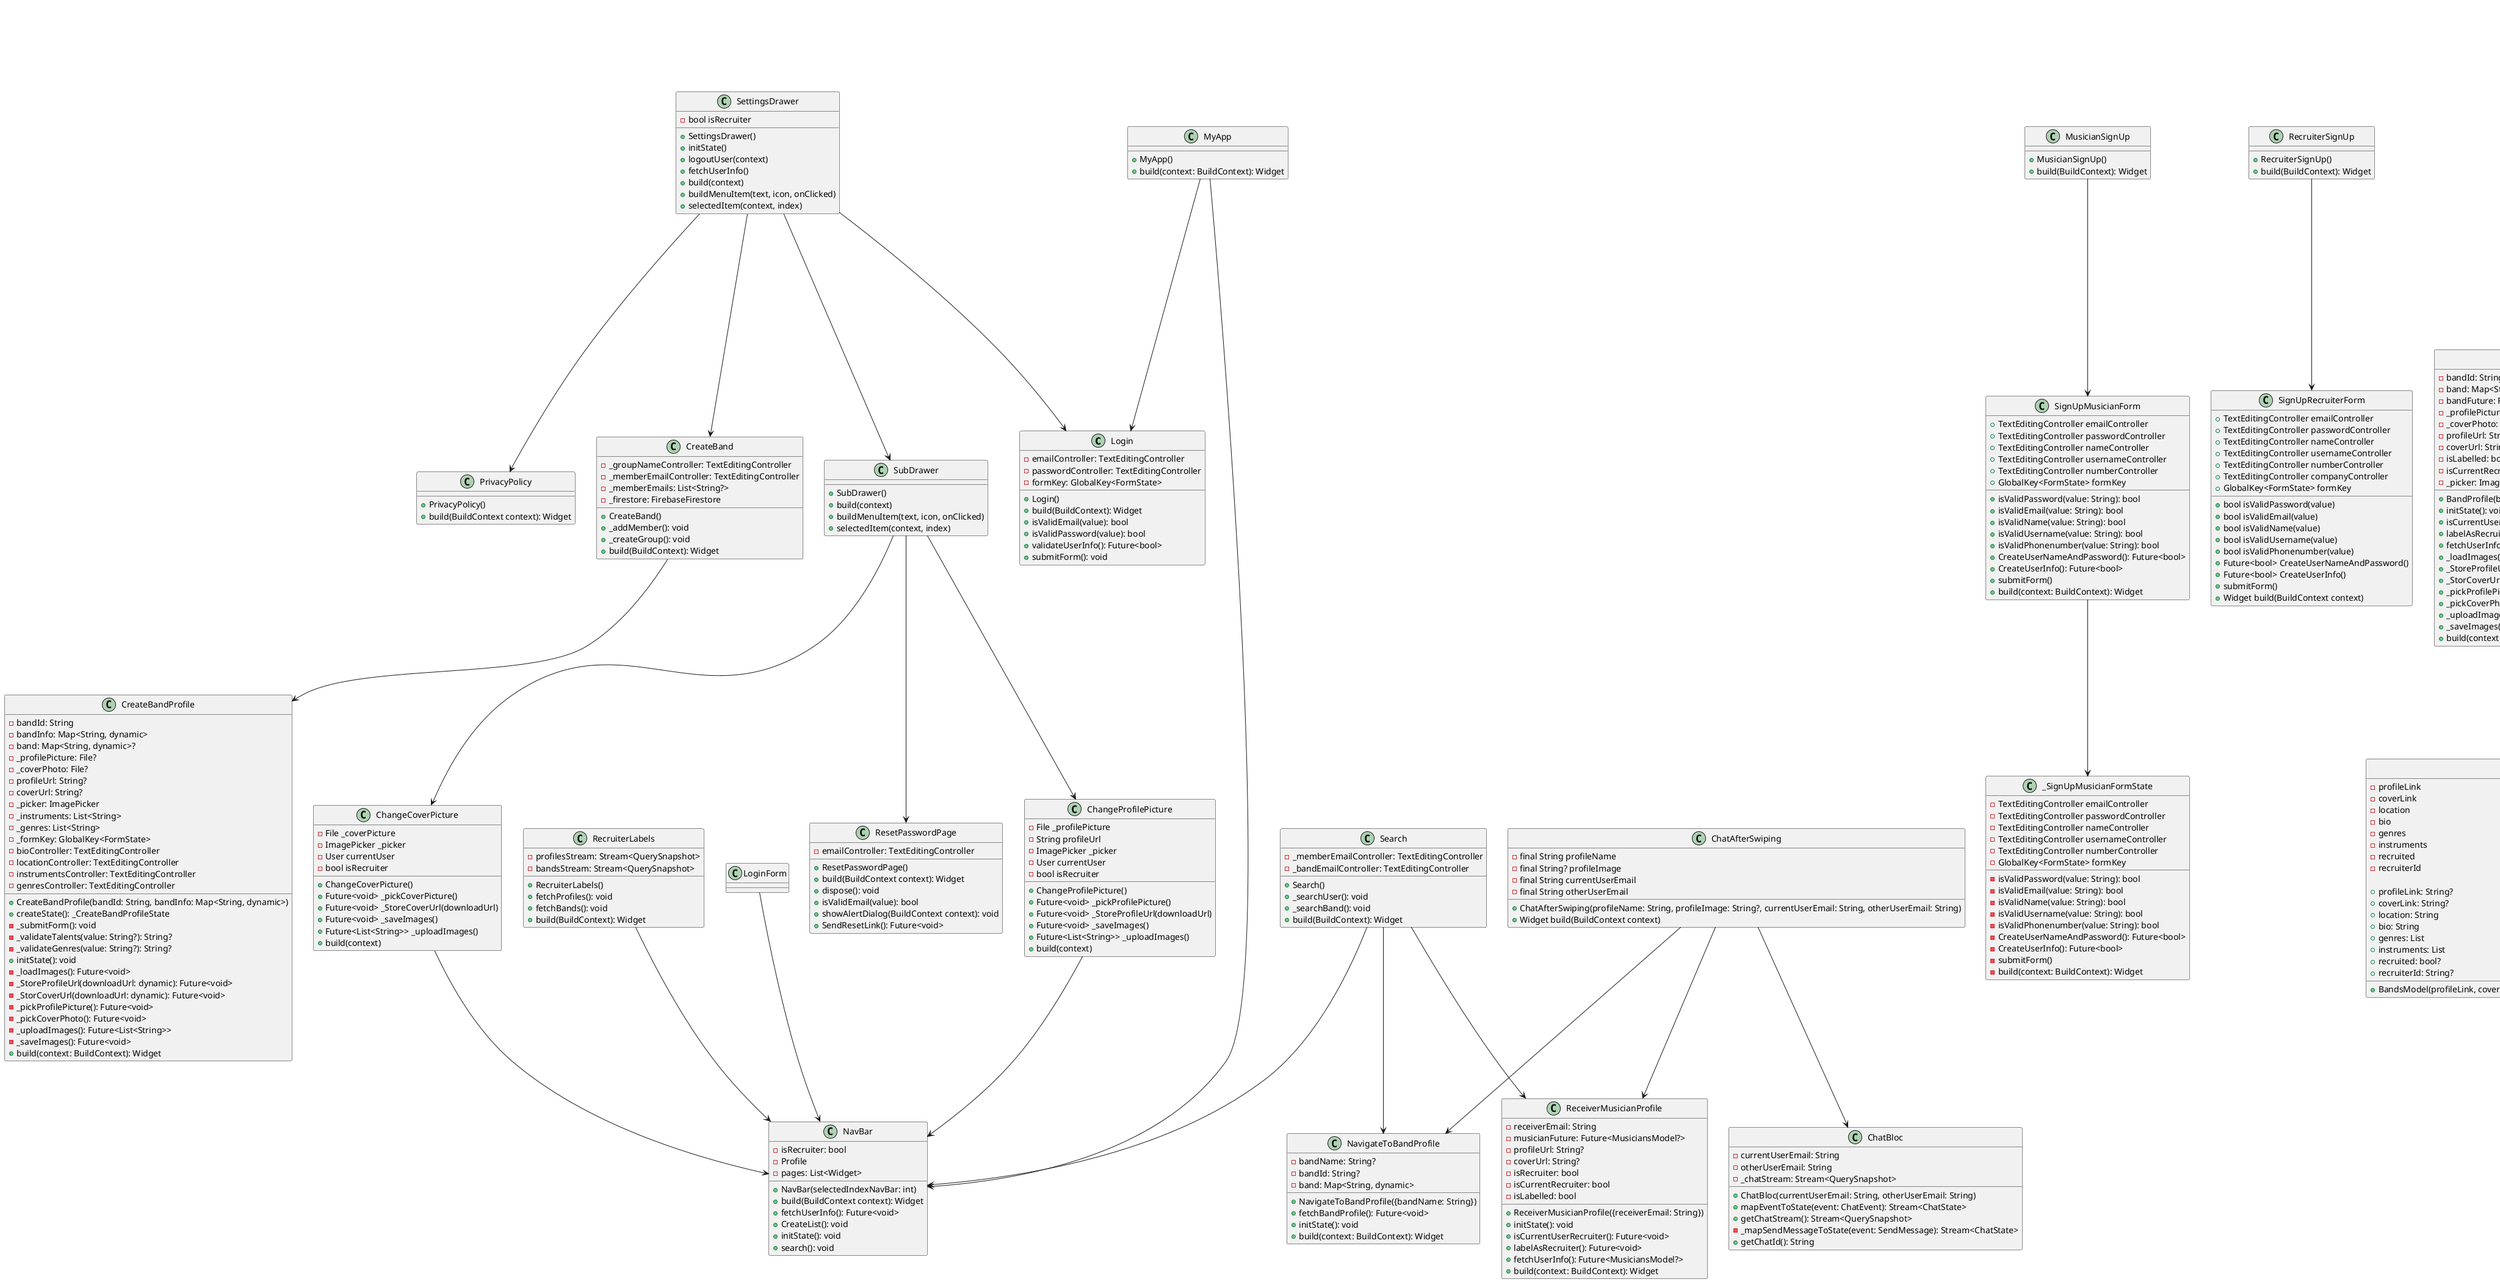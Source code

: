 @startuml
class Login {
  - emailController: TextEditingController
  - passwordController: TextEditingController
  - formKey: GlobalKey<FormState>

  + Login()
  + build(BuildContext): Widget
  + isValidEmail(value): bool
  + isValidPassword(value): bool
  + validateUserInfo(): Future<bool>
  + submitForm(): void
}

class SignUpMusicianForm {
  + TextEditingController emailController
  + TextEditingController passwordController
  + TextEditingController nameController
  + TextEditingController usernameController
  + TextEditingController numberController
  + GlobalKey<FormState> formKey
  + isValidPassword(value: String): bool
  + isValidEmail(value: String): bool
  + isValidName(value: String): bool
  + isValidUsername(value: String): bool
  + isValidPhonenumber(value: String): bool
  + CreateUserNameAndPassword(): Future<bool>
  + CreateUserInfo(): Future<bool>
  + submitForm()
  + build(context: BuildContext): Widget
}

class _SignUpMusicianFormState {
  - TextEditingController emailController
  - TextEditingController passwordController
  - TextEditingController nameController
  - TextEditingController usernameController
  - TextEditingController numberController
  - GlobalKey<FormState> formKey
  - isValidPassword(value: String): bool
  - isValidEmail(value: String): bool
  - isValidName(value: String): bool
  - isValidUsername(value: String): bool
  - isValidPhonenumber(value: String): bool
  - CreateUserNameAndPassword(): Future<bool>
  - CreateUserInfo(): Future<bool>
  - submitForm()
  - build(context: BuildContext): Widget
}

SignUpMusicianForm --> _SignUpMusicianFormState


class SignUpRecruiterForm {
  + TextEditingController emailController
  + TextEditingController passwordController
  + TextEditingController nameController
  + TextEditingController usernameController
  + TextEditingController numberController
  + TextEditingController companyController
  + GlobalKey<FormState> formKey

  + bool isValidPassword(value)
  + bool isValidEmail(value)
  + bool isValidName(value)
  + bool isValidUsername(value)
  + bool isValidPhonenumber(value)
  + Future<bool> CreateUserNameAndPassword()
  + Future<bool> CreateUserInfo()
  + submitForm()
  + Widget build(BuildContext context)
}

class ChangeCoverPicture {
  - File _coverPicture
  - ImagePicker _picker
  - User currentUser
  - bool isRecruiter
  + ChangeCoverPicture()
  + Future<void> _pickCoverPicture()
  + Future<void> _StoreCoverUrl(downloadUrl)
  + Future<void> _saveImages()
  + Future<List<String>> _uploadImages()
  + build(context)
}
ChangeCoverPicture --> NavBar
RecruiterLabels --> NavBar
Search --> NavBar
LoginForm --> NavBar

class ChangeProfilePicture {
  - File _profilePicture
  - String profileUrl
  - ImagePicker _picker
  - User currentUser
  - bool isRecruiter
  + ChangeProfilePicture()
  + Future<void> _pickProfilePicture()
  + Future<void> _StoreProfileUrl(downloadUrl)
  + Future<void> _saveImages()
  + Future<List<String>> _uploadImages()
  + build(context)
}

ChangeProfilePicture --> NavBar


class SettingsDrawer {
  - bool isRecruiter
  + SettingsDrawer()
  + initState()
  + logoutUser(context)
  + fetchUserInfo()
  + build(context)
  + buildMenuItem(text, icon, onClicked)
  + selectedItem(context, index)
}
SettingsDrawer --> Login
SettingsDrawer --> PrivacyPolicy
SettingsDrawer --> CreateBand
SettingsDrawer --> SubDrawer

class SubDrawer {
  + SubDrawer()
  + build(context)
  + buildMenuItem(text, icon, onClicked)
  + selectedItem(context, index)
}

SubDrawer --> ResetPasswordPage
SubDrawer --> ChangeProfilePicture
SubDrawer --> ChangeCoverPicture

class BandsModel {
  - profileLink
  - coverLink
  - location
  - bio
  - genres
  - instruments
  - recruited
  - recruiterId

  + BandsModel(profileLink, coverLink, location, bio, genres, instruments, recruited, recruiterId)
}


class ChatModel {
  - docId
  - sender
  - receiver
  - message
  - timestamp
  - profileUrl
  - otherUserName

  + ChatModel(docId, sender, receiver, message, timestamp, profileUrl, otherUserName)
}

class MusiciansModel {
  - name
  - profileLink
  - coverLink
  - location
  - bio
  - genres
  - instruments
  - recruited
  - recruiterId

  + MusiciansModel(name, profileLink, coverLink, location, bio, genres, instruments, recruited, recruiterId)
}

class Profile {
  + Profile(name, distance, imageAsset)
  ~ name: String
  ~ distance: String
  ~ imageAsset: String
}

class RecruitersModel {
  + RecruitersModel(name, profileLink, coverLink, location, bio, genres, requirements)
  ~ name: String
  ~ profileLink: String
  ~ coverLink: String
  ~ location: String
  ~ bio: String
  ~ genres: List
  ~ requirements: List
}

class user {
  + user(name, email)
  ~ name: String
  ~ email: String
}

class BandProfile {
  - bandId: String?
  - band: Map<String, dynamic>
  - bandFuture: Future<BandsModel?>
  - _profilePicture: File?
  - _coverPhoto: File?
  - profileUrl: String?
  - coverUrl: String?
  - isLabelled: bool
  - isCurrentRecruiter: bool
  - _picker: ImagePicker

  + BandProfile(bandId: String?, band: Map<String, dynamic>)
  + initState(): void
  + isCurrentUserRecruiter(): Future
  + labelAsRecruiter(): void
  + fetchUserInfo(): Future<BandsModel?>
  + _loadImages(): Future<void>
  + _StoreProfileUrl(downloadUrl): Future<void>
  + _StorCoverUrl(downloadUrl): Future<void>
  + _pickProfilePicture(): Future<void>
  + _pickCoverPhoto(): Future<void>
  + _uploadImages(): Future<List<String>>
  + _saveImages(): Future<void>
  + build(context: BuildContext): Widget
}

class BandsModel {
  + profileLink: String?
  + coverLink: String?
  + location: String
  + bio: String
  + genres: List
  + instruments: List
  + recruited: bool?
  + recruiterId: String?
}

BandProfile "1" --> "*" BandsModel

class Bands {
  - late Stream<QuerySnapshot> bandsStream

  + Bands()
  + State<Bands> createState()
  + void initState()
  + Future<void> fetchBands()
  + Widget build(BuildContext context)
}

class _BandsState {
  + _BandsState()
  + void initState()
  + Future<void> fetchBands()
  + Widget build(BuildContext context)
}

Bands --> _BandsState : composition
Bands "1" --> "*" BandProfile


class ChatAfterSwiping {
  - final String profileName
  - final String? profileImage
  - final String currentUserEmail
  - final String otherUserEmail

  + ChatAfterSwiping(profileName: String, profileImage: String?, currentUserEmail: String, otherUserEmail: String)
  + Widget build(BuildContext context)
}



class ChatBloc {
  - currentUserEmail: String
  - otherUserEmail: String
  - _chatStream: Stream<QuerySnapshot>

  + ChatBloc(currentUserEmail: String, otherUserEmail: String)
  + mapEventToState(event: ChatEvent): Stream<ChatState>
  + getChatStream(): Stream<QuerySnapshot>
  - _mapSendMessageToState(event: SendMessage): Stream<ChatState>
  + getChatId(): String
}

ChatAfterSwiping --> ChatBloc
ChatAfterSwiping --> ReceiverMusicianProfile


class ChatLists {
  - currentUserEmail: String?
  - chatModels: List<ChatModel>
  - otherUserEmail: List<String>
  - profileUrl: String?
  - otherUserName: String?

  + ChatLists()
  + fetchUserInfo(): Future<bool>
  + fetchChat(): Future<void>
  + fetchProfileUrl(receiverEmail: String): Future<String?>
  + refreshChat(): Future<void>
  + initState(): void
  + build(context: BuildContext): Widget
}



class NavigateToBandProfile {
  - bandName: String?
  - bandId: String?
  - band: Map<String, dynamic>

  + NavigateToBandProfile({bandName: String})
  + fetchBandProfile(): Future<void>
  + initState(): void
  + build(context: BuildContext): Widget
}


class ReceiverMusicianProfile {
  - receiverEmail: String
  - musicianFuture: Future<MusiciansModel?>
  - profileUrl: String?
  - coverUrl: String?
  - isRecruiter: bool
  - isCurrentRecruiter: bool
  - isLabelled: bool

  + ReceiverMusicianProfile({receiverEmail: String})
  + initState(): void
  + isCurrentUserRecruiter(): Future<void>
  + labelAsRecruiter(): Future<void>
  + fetchUserInfo(): Future<MusiciansModel?>
  + build(context: BuildContext): Widget
}


class CreateBand {
  - _groupNameController: TextEditingController
  - _memberEmailController: TextEditingController
  - _memberEmails: List<String?>
  - _firestore: FirebaseFirestore

  + CreateBand()
  + _addMember(): void
  + _createGroup(): void
  + build(BuildContext): Widget
}
CreateBand --> CreateBandProfile


class CreateBandProfile {
  - bandId: String
  - bandInfo: Map<String, dynamic>
  - band: Map<String, dynamic>?
  - _profilePicture: File?
  - _coverPhoto: File?
  - profileUrl: String?
  - coverUrl: String?
  - _picker: ImagePicker
  - _instruments: List<String>
  - _genres: List<String>
  - _formKey: GlobalKey<FormState>
  - bioController: TextEditingController
  - locationController: TextEditingController
  - instrumentsController: TextEditingController
  - genresController: TextEditingController

  + CreateBandProfile(bandId: String, bandInfo: Map<String, dynamic>)
  + createState(): _CreateBandProfileState
  - _submitForm(): void
  - _validateTalents(value: String?): String?
  - _validateGenres(value: String?): String?
  + initState(): void
  - _loadImages(): Future<void>
  - _StoreProfileUrl(downloadUrl: dynamic): Future<void>
  - _StorCoverUrl(downloadUrl: dynamic): Future<void>
  - _pickProfilePicture(): Future<void>
  - _pickCoverPhoto(): Future<void>
  - _uploadImages(): Future<List<String>>
  - _saveImages(): Future<void>
  + build(context: BuildContext): Widget
}


class CreateProfile {
  - File _profilePicture
  - File _coverPhoto
  - List<String> _instruments
  - List<String> _genres
  - GlobalKey<FormState> _formKey
  - ImagePicker _picker
  - TextEditingController bioController
  - TextEditingController locationController
  - TextEditingController instrumentsController
  - TextEditingController genresController

  + CreateProfile({User: user})
  + State<CreateProfile> createState()
  - String? _validateTalents(value: String?): String?
  - String? _validateGenres(value: String?): String?
  - _submitForm(): void
  + void dispose()
  - Future<void> _StoreProfileUrl(downloadUrl: dynamic): void
  - Future<void> _StorCoverUrl(downloadUrl: dynamic): void
  - Future<void> _pickProfilePicture(): void
  - Future<void> _pickCoverPhoto(): void
  - Future<List<String>> _uploadImages(): List<String>
  - Future<void> _saveImages(): void
  + Widget build(context: BuildContext): Widget
}

CreateProfile "1" o-- "1" user


class WelcomePage {
  - user: User

  + WelcomePage({Key? key, required User User})
  + build(BuildContext context): Widget
}

WelcomePage "1" o-- "1" user


class CreateProfileRec {
  - File _profilePicture
  - File _coverPhoto
  - List<String> _requirements
  - List<String> _genres
  - GlobalKey<FormState> _formKey
  - ImagePicker _picker
  - TextEditingController bioController
  - TextEditingController locationController
  - TextEditingController requirementsController
  - TextEditingController genresController

  + CreateProfileRec(User User)
  + State<CreateProfileRec> createState()
  - String? _validateRequirements(String? value)
  - String? _validateGenres(String? value)
  - _submitForm(): void
  + void dispose()
  - Future<void> _StoreProfileUrl(downloadUrl)
  - Future<void> _StorCoverUrl(downloadUrl)
  - Future<void> _pickProfilePicture()
  - Future<void> _pickCoverPhoto()
  - Future<List<String>> _uploadImages()
  - Future<void> _saveImages()
  + Widget build(BuildContext context)
}

CreateProfileRec "1" --> "1" user

class WelcomePageRec {
  - user: User
  + WelcomePageRec({Key? key, required User User})
  + build(BuildContext context): Widget
}

WelcomePageRec "1" --> "1" user


class ResetPasswordPage {
  + ResetPasswordPage()
  + build(BuildContext context): Widget
  - emailController: TextEditingController
  + dispose(): void
  + isValidEmail(value): bool
  + showAlertDialog(BuildContext context): void
  + SendResetLink(): Future<void>
}



class NavBar {
  + NavBar(selectedIndexNavBar: int)
  + build(BuildContext context): Widget
  - isRecruiter: bool
  - Profile
  - pages: List<Widget>
  + fetchUserInfo(): Future<void>
  + CreateList(): void
  + initState(): void
  + search(): void
}



class PrivacyPolicy {
  + PrivacyPolicy()
  + build(BuildContext context): Widget
}

class MusicianProfile {
  - musicianFuture: Future<MusiciansModel?>
  - profileUrl: String?
  - coverUrl: String?
  - isLabelled: bool
  - recruiterId: String?

  + initState(): void
  + initializeIsLabelled(): void
  + getIsLabeled(): Future<bool>
  + fetchUserInfo(): Future<MusiciansModel?>
  + build(BuildContext context): Scaffold

}



class RecruiterProfile {
  - recruiterFuture: Future<RecruitersModel?>
  + RecruiterProfile()
  + initState(): void
  + fetchUserInfo(): Future<RecruitersModel?>
  + build(BuildContext): Widget
}

RecruiterProfile "1" --> "1" RecruitersModel

class RecruiterLabels {
  - profilesStream: Stream<QuerySnapshot>
  - bandsStream: Stream<QuerySnapshot>
  + RecruiterLabels()
  + fetchProfiles(): void
  + fetchBands(): void
  + build(BuildContext): Widget
}

class Search {
  - _memberEmailController: TextEditingController
  - _bandEmailController: TextEditingController
  + Search()
  + _searchUser(): void
  + _searchBand(): void
  + build(BuildContext): Widget
}

class MusicianSignUp {
  + MusicianSignUp()
  + build(BuildContext): Widget
}

MusicianSignUp --> SignUpMusicianForm

class RecruiterSignUp {
  + RecruiterSignUp()
  + build(BuildContext): Widget
}

RecruiterSignUp --> SignUpRecruiterForm

class ActionButtonWidget {
  + ActionButtonWidget(onPressed: VoidCallback, icon: Icon)
  + build(BuildContext): Widget
}

class BackgroudCurveWidget {
  + BackgroudCurveWidget()
  + build(BuildContext): Widget
}

class CardsStackWidget {
  - profiles: List<Profile>
  - bands: List<String>
  - isRecruiter: bool
  - swipeNotifier: ValueNotifier<Swipe>
  - _animationController: AnimationController
  + fetchUserInfo(): Future<void>
  + fetchProfiles(): Future<List<Profile>>
  + navigateToChat(profile: Profile): void
  + getReceiverEmail(profileName: String): Future<String>
  + initState(): void
  + build(BuildContext): Widget
}

CardsStackWidget "1" --> "1" ActionButtonWidget
CardsStackWidget "1" --> "1" Profile

enum Swipe {
  left
  right
  none
}

class DragWidget {
  + DragWidget({
      required this.profile,
      required this.index,
      required this.swipeNotifier,
      this.isLastCard = false,
  })
  - profile: Profile
  - index: int
  - swipeNotifier: ValueNotifier<Swipe>
  - isLastCard: bool
  + profile: Profile
  + index: int
  + swipeNotifier: ValueNotifier<Swipe>
  + isLastCard: bool
}

class Homepage {
  + Homepage()
}

Homepage --> BackgroudCurveWidget
Homepage --> CardsStackWidget


class ProfileCard {
  + ProfileCard(profile: Profile)
  - final Profile profile
  + build(context: BuildContext): Widget
}

ProfileCard --> Profile

class TagWidget {
  + TagWidget(text: String, color: Color)
  - final String text
  - final Color color
  + build(context: BuildContext): Widget
}

class MyApp {
  + MyApp()
  + build(context: BuildContext): Widget
}

MyApp --> Login
MyApp --> NavBar
ChatLists --> ChatModel : has multiple
MusicianProfile "1" --> "1" MusiciansModel
CardsStackWidget -- Profile : association

ChatAfterSwiping --> NavigateToBandProfile
Search --> NavigateToBandProfile
Search --> ReceiverMusicianProfile
CardsStackWidget --> DragWidget
TagWidget --> DragWidget


@enduml